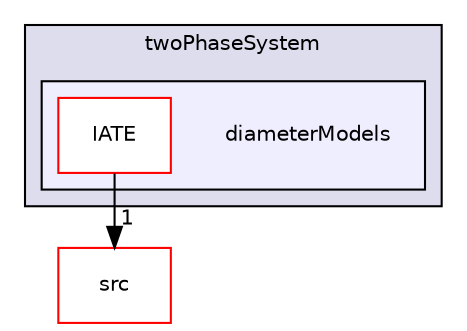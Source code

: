digraph "applications/solvers/multiphase/reactingEulerFoam/reactingTwoPhaseEulerFoam/twoPhaseSystem/diameterModels" {
  bgcolor=transparent;
  compound=true
  node [ fontsize="10", fontname="Helvetica"];
  edge [ labelfontsize="10", labelfontname="Helvetica"];
  subgraph clusterdir_696b909e7f72640185dfe0c5fd64c3a4 {
    graph [ bgcolor="#ddddee", pencolor="black", label="twoPhaseSystem" fontname="Helvetica", fontsize="10", URL="dir_696b909e7f72640185dfe0c5fd64c3a4.html"]
  subgraph clusterdir_d361a02ed6d4d38abce686f31d2e1372 {
    graph [ bgcolor="#eeeeff", pencolor="black", label="" URL="dir_d361a02ed6d4d38abce686f31d2e1372.html"];
    dir_d361a02ed6d4d38abce686f31d2e1372 [shape=plaintext label="diameterModels"];
    dir_91d97e96257899847d0d83b51a267191 [shape=box label="IATE" color="red" fillcolor="white" style="filled" URL="dir_91d97e96257899847d0d83b51a267191.html"];
  }
  }
  dir_68267d1309a1af8e8297ef4c3efbcdba [shape=box label="src" color="red" URL="dir_68267d1309a1af8e8297ef4c3efbcdba.html"];
  dir_91d97e96257899847d0d83b51a267191->dir_68267d1309a1af8e8297ef4c3efbcdba [headlabel="1", labeldistance=1.5 headhref="dir_000441_000736.html"];
}
